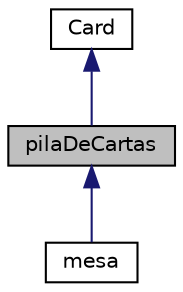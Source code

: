 digraph "pilaDeCartas"
{
  edge [fontname="Helvetica",fontsize="10",labelfontname="Helvetica",labelfontsize="10"];
  node [fontname="Helvetica",fontsize="10",shape=record];
  Node1 [label="pilaDeCartas",height=0.2,width=0.4,color="black", fillcolor="grey75", style="filled", fontcolor="black"];
  Node2 -> Node1 [dir="back",color="midnightblue",fontsize="10",style="solid",fontname="Helvetica"];
  Node2 [label="Card",height=0.2,width=0.4,color="black", fillcolor="white", style="filled",URL="$class_card.html"];
  Node1 -> Node3 [dir="back",color="midnightblue",fontsize="10",style="solid",fontname="Helvetica"];
  Node3 [label="mesa",height=0.2,width=0.4,color="black", fillcolor="white", style="filled",URL="$classmesa.html"];
}
